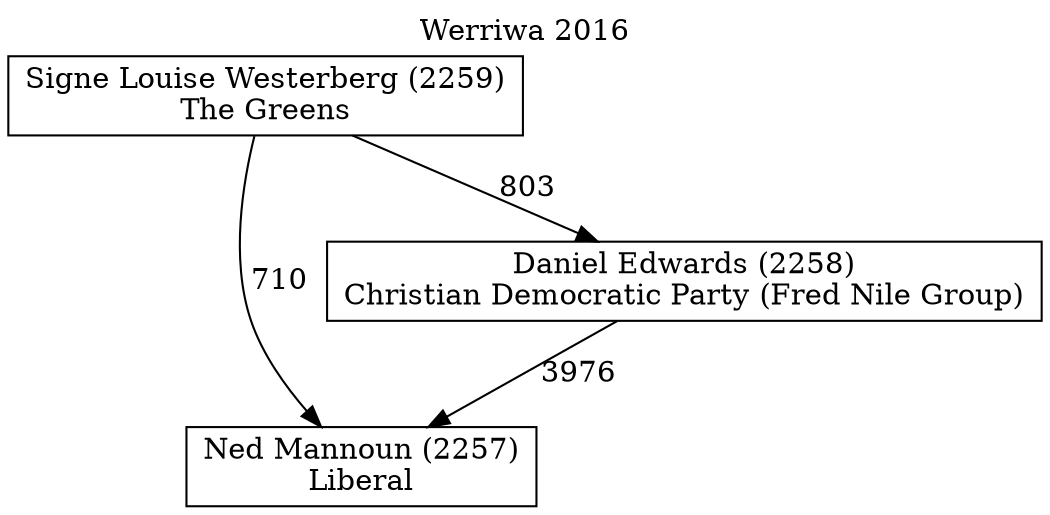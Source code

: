 // House preference flow
digraph "Ned Mannoun (2257)_Werriwa_2016" {
	graph [label="Werriwa 2016" labelloc=t mclimit=10]
	node [shape=box]
	"Ned Mannoun (2257)" [label="Ned Mannoun (2257)
Liberal"]
	"Daniel Edwards (2258)" [label="Daniel Edwards (2258)
Christian Democratic Party (Fred Nile Group)"]
	"Signe Louise Westerberg (2259)" [label="Signe Louise Westerberg (2259)
The Greens"]
	"Daniel Edwards (2258)" -> "Ned Mannoun (2257)" [label=3976]
	"Signe Louise Westerberg (2259)" -> "Daniel Edwards (2258)" [label=803]
	"Signe Louise Westerberg (2259)" -> "Ned Mannoun (2257)" [label=710]
}
